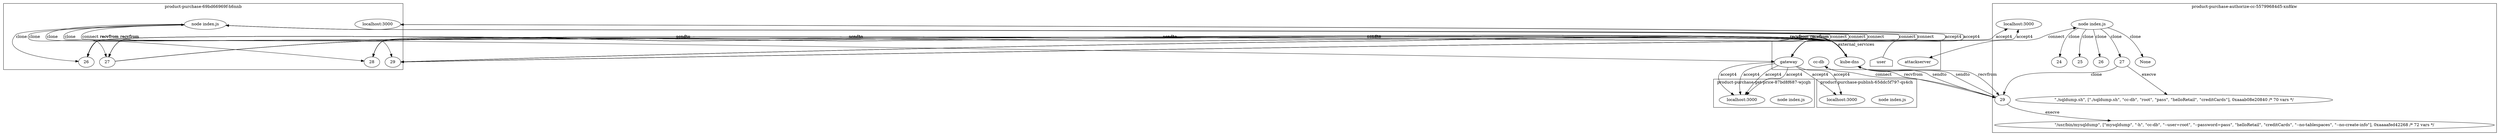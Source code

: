 digraph G {
	subgraph "cluster_ product-purchase-69bd66969f-h6nnb " {
		label=" product-purchase-69bd66969f-h6nnb "
		78716 [label="node index.js"]
		"product-purchase_localhost_3000" [label="localhost:3000"]
		"product-purchase_localhost_3000" [label="localhost:3000"]
		78716 -> 83144 [label=clone]
		78716 -> 83152 [label=clone]
		78716 -> 83146 [label=clone]
		78716 -> 83162 [label=clone]
		83144 [label=26]
		83152 [label=27]
		83146 [label=28]
		83162 [label=29]
	}
	subgraph "cluster_ product-purchase-get-price-87bd8f687-wjcgh " {
		label=" product-purchase-get-price-87bd8f687-wjcgh "
		79537 [label="node index.js"]
		"product-purchase-get-price_localhost_3000" [label="localhost:3000"]
		"product-purchase-get-price_localhost_3000" [label="localhost:3000"]
		"product-purchase-get-price_localhost_3000" [label="localhost:3000"]
		"product-purchase-get-price_localhost_3000" [label="localhost:3000"]
	}
	subgraph "cluster_ product-purchase-publish-65ddc5f797-qs4ch " {
		label=" product-purchase-publish-65ddc5f797-qs4ch "
		80670 [label="node index.js"]
		"product-purchase-publish_localhost_3000" [label="localhost:3000"]
		"product-purchase-publish_localhost_3000" [label="localhost:3000"]
	}
	subgraph "cluster_ product-purchase-authorize-cc-55799684d5-xn8kw " {
		label=" product-purchase-authorize-cc-55799684d5-xn8kw "
		82051 [label="node index.js"]
		"product-purchase-authorize-cc_localhost_3000" [label="localhost:3000"]
		"product-purchase-authorize-cc_localhost_3000" [label="localhost:3000"]
		82051 -> 83788 [label=clone]
		82051 -> 83782 [label=clone]
		82051 -> 83797 [label=clone]
		82051 -> 83862 [label=clone]
		82051 -> None [label=clone]
		83788 [label=24]
		83782 [label=25]
		83797 [label=26]
		83862 [label=27]
		" product-purchase-authorize-cc-55799684d5-xn8kw _./sqldump.sh cc-db root pass helloRetail creditCards" [label="\"./sqldump.sh\", [\"./sqldump.sh\", \"cc-db\", \"root\", \"pass\", \"helloRetail\", \"creditCards\"], 0xaaab08e20840 /* 70 vars */"]
		83862 -> " product-purchase-authorize-cc-55799684d5-xn8kw _./sqldump.sh cc-db root pass helloRetail creditCards" [label=execve]
		83862 -> 83870 [label=clone]
		83870 [label=29]
		" product-purchase-authorize-cc-55799684d5-xn8kw _mysqldump -h cc-db --user=root --password=pass helloRetail creditCards --no-tablespaces --no-create-info" [label="\"/usr/bin/mysqldump\", [\"mysqldump\", \"-h\", \"cc-db\", \"--user=root\", \"--password=pass\", \"helloRetail\", \"creditCards\", \"--no-tablespaces\", \"--no-create-info\"], 0xaaaafed42268 /* 72 vars */"]
		83870 -> " product-purchase-authorize-cc-55799684d5-xn8kw _mysqldump -h cc-db --user=root --password=pass helloRetail creditCards --no-tablespaces --no-create-info" [label=execve]
	}
	subgraph cluster_services {
		label=external_services
		user [shape=house]
		user -> "product-purchase_localhost_3000" [label=accept4]
		user -> "product-purchase_localhost_3000" [label=accept4]
		"10.107.89.58_8080" [label=gateway]
		78716 -> "10.107.89.58_8080" [label=connect dir=both]
		"10.107.89.58_8080" [label=gateway]
		78716 -> "10.107.89.58_8080" [label=connect dir=both]
		"10.107.89.58_8080" [label=gateway]
		78716 -> "10.107.89.58_8080" [label=connect dir=both]
		"10.107.89.58_8080" [label=gateway]
		78716 -> "10.107.89.58_8080" [label=connect dir=both]
		"10.107.89.58_8080" [label=gateway]
		78716 -> "10.107.89.58_8080" [label=connect dir=both]
		"10.107.89.58_8080" [label=gateway]
		78716 -> "10.107.89.58_8080" [label=connect dir=both]
		"10.96.0.10_53" [label="kube-dns"]
		83144 -> "10.96.0.10_53" [label=sendto]
		"10.96.0.10_53" [label="kube-dns"]
		83144 -> "10.96.0.10_53" [label=sendto]
		"10.96.0.10_53" [label="kube-dns"]
		"10.96.0.10_53" -> 83144 [label=recvfrom]
		"10.96.0.10_53" [label="kube-dns"]
		"10.96.0.10_53" -> 83144 [label=recvfrom]
		"10.96.0.10_53" [label="kube-dns"]
		83144 -> "10.96.0.10_53" [label=sendto]
		"10.96.0.10_53" [label="kube-dns"]
		83144 -> "10.96.0.10_53" [label=sendto]
		"10.96.0.10_53" [label="kube-dns"]
		"10.96.0.10_53" -> 83144 [label=recvfrom]
		"10.96.0.10_53" [label="kube-dns"]
		"10.96.0.10_53" -> 83144 [label=recvfrom]
		"10.96.0.10_53" [label="kube-dns"]
		83144 -> "10.96.0.10_53" [label=sendto]
		"10.96.0.10_53" [label="kube-dns"]
		83144 -> "10.96.0.10_53" [label=sendto]
		"10.96.0.10_53" [label="kube-dns"]
		"10.96.0.10_53" -> 83144 [label=recvfrom]
		"10.96.0.10_53" [label="kube-dns"]
		"10.96.0.10_53" -> 83144 [label=recvfrom]
		"10.96.0.10_53" [label="kube-dns"]
		83144 -> "10.96.0.10_53" [label=sendto]
		"10.96.0.10_53" [label="kube-dns"]
		83144 -> "10.96.0.10_53" [label=sendto]
		"10.96.0.10_53" [label="kube-dns"]
		"10.96.0.10_53" -> 83144 [label=recvfrom]
		"10.96.0.10_53" [label="kube-dns"]
		"10.96.0.10_53" -> 83144 [label=recvfrom]
		"10.96.0.10_53" [label="kube-dns"]
		83144 -> "10.96.0.10_53" [label=sendto]
		"10.96.0.10_53" [label="kube-dns"]
		83144 -> "10.96.0.10_53" [label=sendto]
		"10.96.0.10_53" [label="kube-dns"]
		"10.96.0.10_53" -> 83144 [label=recvfrom]
		"10.96.0.10_53" [label="kube-dns"]
		"10.96.0.10_53" -> 83144 [label=recvfrom]
		"10.96.0.10_53" [label="kube-dns"]
		83144 -> "10.96.0.10_53" [label=sendto]
		"10.96.0.10_53" [label="kube-dns"]
		83144 -> "10.96.0.10_53" [label=sendto]
		"10.96.0.10_53" [label="kube-dns"]
		"10.96.0.10_53" -> 83144 [label=recvfrom]
		"10.96.0.10_53" [label="kube-dns"]
		"10.96.0.10_53" -> 83144 [label=recvfrom]
		"10.96.0.10_53" [label="kube-dns"]
		83144 -> "10.96.0.10_53" [label=sendto]
		"10.96.0.10_53" [label="kube-dns"]
		83144 -> "10.96.0.10_53" [label=sendto]
		"10.96.0.10_53" [label="kube-dns"]
		"10.96.0.10_53" -> 83144 [label=recvfrom]
		"10.96.0.10_53" [label="kube-dns"]
		"10.96.0.10_53" -> 83144 [label=recvfrom]
		"10.96.0.10_53" [label="kube-dns"]
		83144 -> "10.96.0.10_53" [label=sendto]
		"10.96.0.10_53" [label="kube-dns"]
		83144 -> "10.96.0.10_53" [label=sendto]
		"10.96.0.10_53" [label="kube-dns"]
		"10.96.0.10_53" -> 83144 [label=recvfrom]
		"10.96.0.10_53" [label="kube-dns"]
		"10.96.0.10_53" -> 83144 [label=recvfrom]
		"10.96.0.10_53" [label="kube-dns"]
		83152 -> "10.96.0.10_53" [label=sendto]
		"10.96.0.10_53" [label="kube-dns"]
		83152 -> "10.96.0.10_53" [label=sendto]
		"10.96.0.10_53" [label="kube-dns"]
		"10.96.0.10_53" -> 83152 [label=recvfrom]
		"10.96.0.10_53" [label="kube-dns"]
		"10.96.0.10_53" -> 83152 [label=recvfrom]
		"10.96.0.10_53" [label="kube-dns"]
		83152 -> "10.96.0.10_53" [label=sendto]
		"10.96.0.10_53" [label="kube-dns"]
		83152 -> "10.96.0.10_53" [label=sendto]
		"10.96.0.10_53" [label="kube-dns"]
		"10.96.0.10_53" -> 83152 [label=recvfrom]
		"10.96.0.10_53" [label="kube-dns"]
		"10.96.0.10_53" -> 83152 [label=recvfrom]
		"10.96.0.10_53" [label="kube-dns"]
		83152 -> "10.96.0.10_53" [label=sendto]
		"10.96.0.10_53" [label="kube-dns"]
		83152 -> "10.96.0.10_53" [label=sendto]
		"10.96.0.10_53" [label="kube-dns"]
		"10.96.0.10_53" -> 83152 [label=recvfrom]
		"10.96.0.10_53" [label="kube-dns"]
		"10.96.0.10_53" -> 83152 [label=recvfrom]
		"10.96.0.10_53" [label="kube-dns"]
		83152 -> "10.96.0.10_53" [label=sendto]
		"10.96.0.10_53" [label="kube-dns"]
		83152 -> "10.96.0.10_53" [label=sendto]
		"10.96.0.10_53" [label="kube-dns"]
		"10.96.0.10_53" -> 83152 [label=recvfrom]
		"10.96.0.10_53" [label="kube-dns"]
		"10.96.0.10_53" -> 83152 [label=recvfrom]
		"10.96.0.10_53" [label="kube-dns"]
		83146 -> "10.96.0.10_53" [label=sendto]
		"10.96.0.10_53" [label="kube-dns"]
		83146 -> "10.96.0.10_53" [label=sendto]
		"10.96.0.10_53" [label="kube-dns"]
		"10.96.0.10_53" -> 83146 [label=recvfrom]
		"10.96.0.10_53" [label="kube-dns"]
		"10.96.0.10_53" -> 83146 [label=recvfrom]
		"10.96.0.10_53" [label="kube-dns"]
		83146 -> "10.96.0.10_53" [label=sendto]
		"10.96.0.10_53" [label="kube-dns"]
		83146 -> "10.96.0.10_53" [label=sendto]
		"10.96.0.10_53" [label="kube-dns"]
		"10.96.0.10_53" -> 83146 [label=recvfrom]
		"10.96.0.10_53" [label="kube-dns"]
		"10.96.0.10_53" -> 83146 [label=recvfrom]
		"10.96.0.10_53" [label="kube-dns"]
		83146 -> "10.96.0.10_53" [label=sendto]
		"10.96.0.10_53" [label="kube-dns"]
		83146 -> "10.96.0.10_53" [label=sendto]
		"10.96.0.10_53" [label="kube-dns"]
		"10.96.0.10_53" -> 83146 [label=recvfrom]
		"10.96.0.10_53" [label="kube-dns"]
		"10.96.0.10_53" -> 83146 [label=recvfrom]
		"10.96.0.10_53" [label="kube-dns"]
		83146 -> "10.96.0.10_53" [label=sendto]
		"10.96.0.10_53" [label="kube-dns"]
		83146 -> "10.96.0.10_53" [label=sendto]
		"10.96.0.10_53" [label="kube-dns"]
		"10.96.0.10_53" -> 83146 [label=recvfrom]
		"10.96.0.10_53" [label="kube-dns"]
		"10.96.0.10_53" -> 83146 [label=recvfrom]
		"10.96.0.10_53" [label="kube-dns"]
		83146 -> "10.96.0.10_53" [label=sendto]
		"10.96.0.10_53" [label="kube-dns"]
		83146 -> "10.96.0.10_53" [label=sendto]
		"10.96.0.10_53" [label="kube-dns"]
		"10.96.0.10_53" -> 83146 [label=recvfrom]
		"10.96.0.10_53" [label="kube-dns"]
		"10.96.0.10_53" -> 83146 [label=recvfrom]
		"10.96.0.10_53" [label="kube-dns"]
		83146 -> "10.96.0.10_53" [label=sendto]
		"10.96.0.10_53" [label="kube-dns"]
		83146 -> "10.96.0.10_53" [label=sendto]
		"10.96.0.10_53" [label="kube-dns"]
		"10.96.0.10_53" -> 83146 [label=recvfrom]
		"10.96.0.10_53" [label="kube-dns"]
		"10.96.0.10_53" -> 83146 [label=recvfrom]
		"10.96.0.10_53" [label="kube-dns"]
		83146 -> "10.96.0.10_53" [label=sendto]
		"10.96.0.10_53" [label="kube-dns"]
		83146 -> "10.96.0.10_53" [label=sendto]
		"10.96.0.10_53" [label="kube-dns"]
		"10.96.0.10_53" -> 83146 [label=recvfrom]
		"10.96.0.10_53" [label="kube-dns"]
		"10.96.0.10_53" -> 83146 [label=recvfrom]
		"10.96.0.10_53" [label="kube-dns"]
		83146 -> "10.96.0.10_53" [label=sendto]
		"10.96.0.10_53" [label="kube-dns"]
		83146 -> "10.96.0.10_53" [label=sendto]
		"10.96.0.10_53" [label="kube-dns"]
		"10.96.0.10_53" -> 83146 [label=recvfrom]
		"10.96.0.10_53" [label="kube-dns"]
		"10.96.0.10_53" -> 83146 [label=recvfrom]
		"10.96.0.10_53" [label="kube-dns"]
		83162 -> "10.96.0.10_53" [label=sendto]
		"10.96.0.10_53" [label="kube-dns"]
		83162 -> "10.96.0.10_53" [label=sendto]
		"10.96.0.10_53" [label="kube-dns"]
		"10.96.0.10_53" -> 83162 [label=recvfrom]
		"10.96.0.10_53" [label="kube-dns"]
		"10.96.0.10_53" -> 83162 [label=recvfrom]
		"10.96.0.10_53" [label="kube-dns"]
		83162 -> "10.96.0.10_53" [label=sendto]
		"10.96.0.10_53" [label="kube-dns"]
		83162 -> "10.96.0.10_53" [label=sendto]
		"10.96.0.10_53" [label="kube-dns"]
		"10.96.0.10_53" -> 83162 [label=recvfrom]
		"10.96.0.10_53" [label="kube-dns"]
		"10.96.0.10_53" -> 83162 [label=recvfrom]
		"10.96.0.10_53" [label="kube-dns"]
		83162 -> "10.96.0.10_53" [label=sendto]
		"10.96.0.10_53" [label="kube-dns"]
		83162 -> "10.96.0.10_53" [label=sendto]
		"10.96.0.10_53" [label="kube-dns"]
		"10.96.0.10_53" -> 83162 [label=recvfrom]
		"10.96.0.10_53" [label="kube-dns"]
		"10.96.0.10_53" -> 83162 [label=recvfrom]
		"10.96.0.10_53" [label="kube-dns"]
		83162 -> "10.96.0.10_53" [label=sendto]
		"10.96.0.10_53" [label="kube-dns"]
		83162 -> "10.96.0.10_53" [label=sendto]
		"10.96.0.10_53" [label="kube-dns"]
		"10.96.0.10_53" -> 83162 [label=recvfrom]
		"10.96.0.10_53" [label="kube-dns"]
		"10.96.0.10_53" -> 83162 [label=recvfrom]
		"10.107.89.58_8080" -> "product-purchase-get-price_localhost_3000" [label=accept4]
		"10.107.89.58_8080" -> "product-purchase-get-price_localhost_3000" [label=accept4]
		"10.107.89.58_8080" -> "product-purchase-get-price_localhost_3000" [label=accept4]
		"10.107.89.58_8080" -> "product-purchase-get-price_localhost_3000" [label=accept4]
		"10.107.89.58_8080" -> "product-purchase-publish_localhost_3000" [label=accept4]
		"10.107.89.58_8080" -> "product-purchase-publish_localhost_3000" [label=accept4]
		"10.107.89.58_8080" -> "product-purchase-authorize-cc_localhost_3000" [label=accept4]
		"10.107.89.58_8080" -> "product-purchase-authorize-cc_localhost_3000" [label=accept4]
		"10.100.224.79_8889" [label=attackserver]
		82051 -> "10.100.224.79_8889" [label=connect dir=both]
		"10.96.0.10_53" [label="kube-dns"]
		83870 -> "10.96.0.10_53" [label=sendto]
		"10.96.0.10_53" [label="kube-dns"]
		83870 -> "10.96.0.10_53" [label=sendto]
		"10.96.0.10_53" [label="kube-dns"]
		"10.96.0.10_53" -> 83870 [label=recvfrom]
		"10.96.0.10_53" [label="kube-dns"]
		"10.96.0.10_53" -> 83870 [label=recvfrom]
		"10.105.15.192_3306" [label="cc-db"]
		83870 -> "10.105.15.192_3306" [label=connect dir=both]
	}
}
